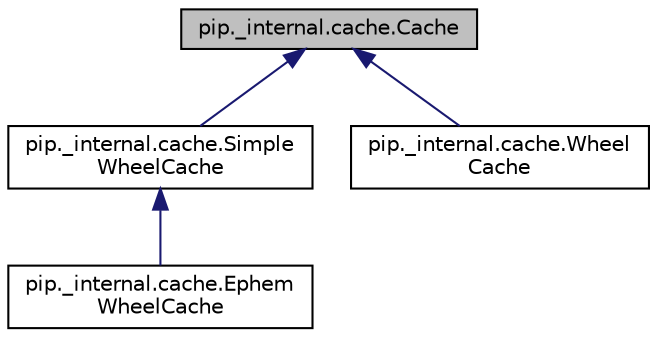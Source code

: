digraph "pip._internal.cache.Cache"
{
 // LATEX_PDF_SIZE
  edge [fontname="Helvetica",fontsize="10",labelfontname="Helvetica",labelfontsize="10"];
  node [fontname="Helvetica",fontsize="10",shape=record];
  Node1 [label="pip._internal.cache.Cache",height=0.2,width=0.4,color="black", fillcolor="grey75", style="filled", fontcolor="black",tooltip=" "];
  Node1 -> Node2 [dir="back",color="midnightblue",fontsize="10",style="solid",fontname="Helvetica"];
  Node2 [label="pip._internal.cache.Simple\lWheelCache",height=0.2,width=0.4,color="black", fillcolor="white", style="filled",URL="$classpip_1_1__internal_1_1cache_1_1_simple_wheel_cache.html",tooltip=" "];
  Node2 -> Node3 [dir="back",color="midnightblue",fontsize="10",style="solid",fontname="Helvetica"];
  Node3 [label="pip._internal.cache.Ephem\lWheelCache",height=0.2,width=0.4,color="black", fillcolor="white", style="filled",URL="$classpip_1_1__internal_1_1cache_1_1_ephem_wheel_cache.html",tooltip=" "];
  Node1 -> Node4 [dir="back",color="midnightblue",fontsize="10",style="solid",fontname="Helvetica"];
  Node4 [label="pip._internal.cache.Wheel\lCache",height=0.2,width=0.4,color="black", fillcolor="white", style="filled",URL="$classpip_1_1__internal_1_1cache_1_1_wheel_cache.html",tooltip=" "];
}
